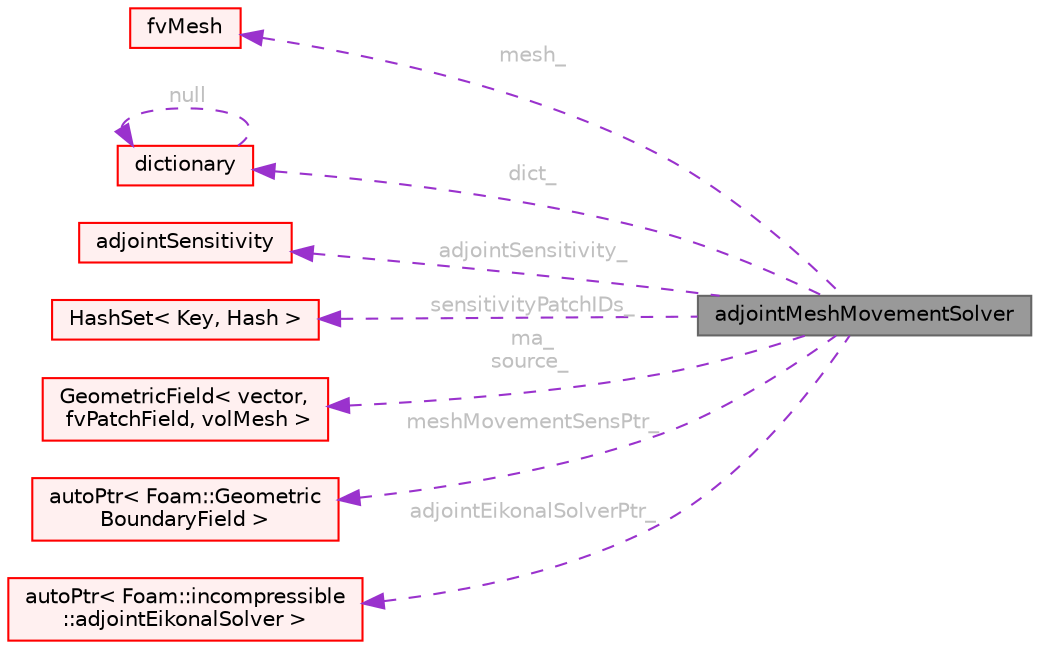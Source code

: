 digraph "adjointMeshMovementSolver"
{
 // LATEX_PDF_SIZE
  bgcolor="transparent";
  edge [fontname=Helvetica,fontsize=10,labelfontname=Helvetica,labelfontsize=10];
  node [fontname=Helvetica,fontsize=10,shape=box,height=0.2,width=0.4];
  rankdir="LR";
  Node1 [id="Node000001",label="adjointMeshMovementSolver",height=0.2,width=0.4,color="gray40", fillcolor="grey60", style="filled", fontcolor="black",tooltip="Solver of the adjoint to the Laplace grid displacement equation."];
  Node2 -> Node1 [id="edge1_Node000001_Node000002",dir="back",color="darkorchid3",style="dashed",tooltip=" ",label=" mesh_",fontcolor="grey" ];
  Node2 [id="Node000002",label="fvMesh",height=0.2,width=0.4,color="red", fillcolor="#FFF0F0", style="filled",URL="$classFoam_1_1fvMesh.html",tooltip="Mesh data needed to do the Finite Volume discretisation."];
  Node22 -> Node1 [id="edge2_Node000001_Node000022",dir="back",color="darkorchid3",style="dashed",tooltip=" ",label=" dict_",fontcolor="grey" ];
  Node22 [id="Node000022",label="dictionary",height=0.2,width=0.4,color="red", fillcolor="#FFF0F0", style="filled",URL="$classFoam_1_1dictionary.html",tooltip="A list of keyword definitions, which are a keyword followed by a number of values (eg,..."];
  Node22 -> Node22 [id="edge3_Node000022_Node000022",dir="back",color="darkorchid3",style="dashed",tooltip=" ",label=" null",fontcolor="grey" ];
  Node54 -> Node1 [id="edge4_Node000001_Node000054",dir="back",color="darkorchid3",style="dashed",tooltip=" ",label=" adjointSensitivity_",fontcolor="grey" ];
  Node54 [id="Node000054",label="adjointSensitivity",height=0.2,width=0.4,color="red", fillcolor="#FFF0F0", style="filled",URL="$classFoam_1_1incompressible_1_1adjointSensitivity.html",tooltip="Abstract base class for adjoint-based sensitivities in incompressible flows."];
  Node84 -> Node1 [id="edge5_Node000001_Node000084",dir="back",color="darkorchid3",style="dashed",tooltip=" ",label=" sensitivityPatchIDs_",fontcolor="grey" ];
  Node84 [id="Node000084",label="HashSet\< Key, Hash \>",height=0.2,width=0.4,color="red", fillcolor="#FFF0F0", style="filled",URL="$classFoam_1_1HashSet.html",tooltip="A HashTable with keys but without contents that is similar to std::unordered_set."];
  Node86 -> Node1 [id="edge6_Node000001_Node000086",dir="back",color="darkorchid3",style="dashed",tooltip=" ",label=" ma_\nsource_",fontcolor="grey" ];
  Node86 [id="Node000086",label="GeometricField\< vector,\l fvPatchField, volMesh \>",height=0.2,width=0.4,color="red", fillcolor="#FFF0F0", style="filled",URL="$classFoam_1_1GeometricField.html",tooltip=" "];
  Node88 -> Node1 [id="edge7_Node000001_Node000088",dir="back",color="darkorchid3",style="dashed",tooltip=" ",label=" meshMovementSensPtr_",fontcolor="grey" ];
  Node88 [id="Node000088",label="autoPtr\< Foam::Geometric\lBoundaryField \>",height=0.2,width=0.4,color="red", fillcolor="#FFF0F0", style="filled",URL="$classFoam_1_1autoPtr.html",tooltip=" "];
  Node89 -> Node1 [id="edge8_Node000001_Node000089",dir="back",color="darkorchid3",style="dashed",tooltip=" ",label=" adjointEikonalSolverPtr_",fontcolor="grey" ];
  Node89 [id="Node000089",label="autoPtr\< Foam::incompressible\l::adjointEikonalSolver \>",height=0.2,width=0.4,color="red", fillcolor="#FFF0F0", style="filled",URL="$classFoam_1_1autoPtr.html",tooltip=" "];
}

